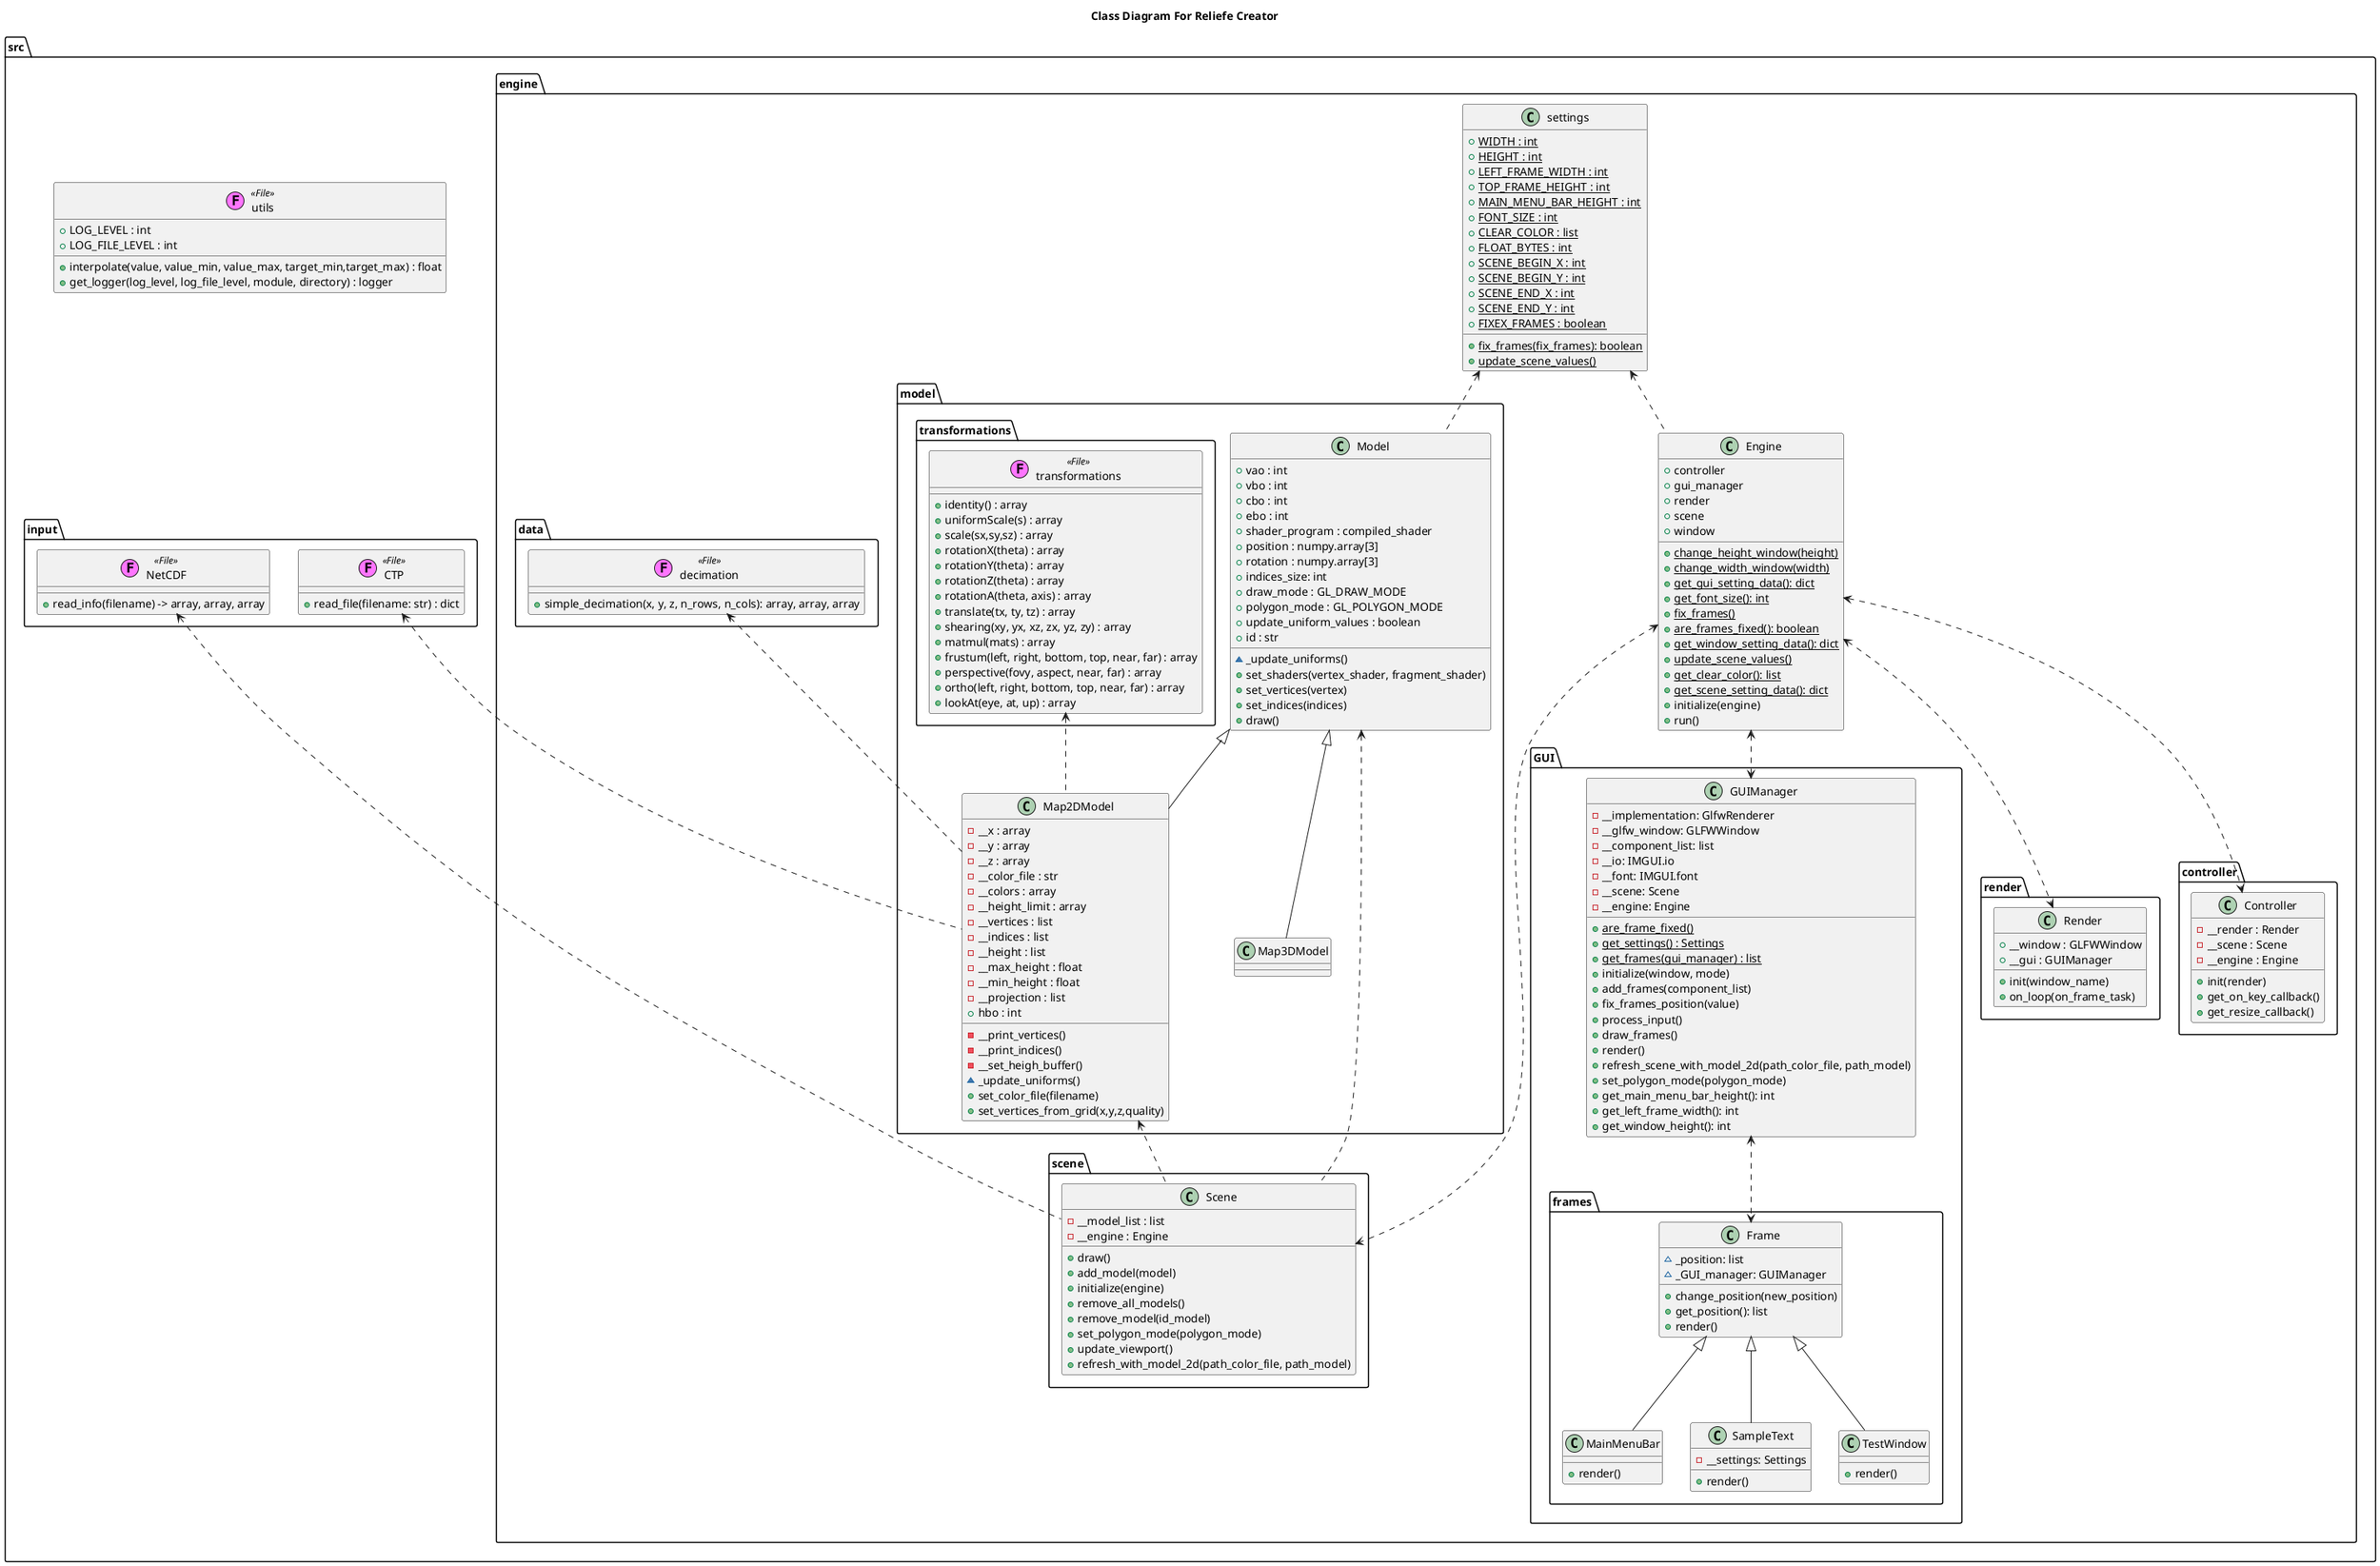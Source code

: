 @startuml

' Variable definition
!$file = "(F,#ff75ff) File"

' Configuration definition
title Class Diagram For Reliefe Creator
set namespaceSeparator .

' Package hierarchy
package src {
    package engine {
        package model {
            package transformations {}
        }
        package render {}
        package data {}
        package controller {}
        package GUI {
            package frames {}
        }
        package scene {}
    }
    package input {}
}


' Classes definition
class src.engine.GUI.GUIManager{
    - __implementation: GlfwRenderer
    - __glfw_window: GLFWWindow
    - __component_list: list
    - __io: IMGUI.io
    - __font: IMGUI.font
    - __scene: Scene
    - __engine: Engine

    {static} + are_frame_fixed()
    {static} + get_settings() : Settings
    {static} + get_frames(gui_manager) : list
    + initialize(window, mode)
    + add_frames(component_list)
    + fix_frames_position(value)
    + process_input()
    + draw_frames()
    + render()
    + refresh_scene_with_model_2d(path_color_file, path_model)
    + set_polygon_mode(polygon_mode)
    + get_main_menu_bar_height(): int
    + get_left_frame_width(): int
    + get_window_height(): int
}

class src.engine.settings  {
    {static} + WIDTH : int
    {static} + HEIGHT : int
    {static} + LEFT_FRAME_WIDTH : int
    {static} + TOP_FRAME_HEIGHT : int
    {static} + MAIN_MENU_BAR_HEIGHT : int
    {static} + FONT_SIZE : int
    {static} + CLEAR_COLOR : list
    {static} + FLOAT_BYTES : int
    {static} + SCENE_BEGIN_X : int
    {static} + SCENE_BEGIN_Y : int
    {static} + SCENE_END_X : int
    {static} + SCENE_END_Y : int
    {static} + FIXEX_FRAMES : boolean
    {static} + fix_frames(fix_frames): boolean
    {static} + update_scene_values()
}

class src.engine.model.transformations.transformations <<$file>> {
    + identity() : array
    + uniformScale(s) : array
    + scale(sx,sy,sz) : array
    + rotationX(theta) : array
    + rotationY(theta) : array
    + rotationZ(theta) : array
    + rotationA(theta, axis) : array
    + translate(tx, ty, tz) : array
    + shearing(xy, yx, xz, zx, yz, zy) : array
    + matmul(mats) : array
    + frustum(left, right, bottom, top, near, far) : array
    + perspective(fovy, aspect, near, far) : array
    + ortho(left, right, bottom, top, near, far) : array
    + lookAt(eye, at, up) : array
}


class src.engine.model.Model {

    + vao : int
    + vbo : int
    + cbo : int
    + ebo : int
    + shader_program : compiled_shader
    + position : numpy.array[3]
    + rotation : numpy.array[3]
    + indices_size: int
    + draw_mode : GL_DRAW_MODE
    + polygon_mode : GL_POLYGON_MODE
    + update_uniform_values : boolean
    + id : str

    ~ _update_uniforms()
    + set_shaders(vertex_shader, fragment_shader)
    + set_vertices(vertex)
    + set_indices(indices)
    + draw()
}

class src.engine.render.Render {
    + __window : GLFWWindow
    + __gui : GUIManager
    + init(window_name)
    + on_loop(on_frame_task)
}

class src.input.NetCDF <<$file>> {
    + read_info(filename) -> array, array, array
}

class src.engine.data.decimation <<$file>>{
    + simple_decimation(x, y, z, n_rows, n_cols): array, array, array
}

class src.utils <<$file>>{
    + LOG_LEVEL : int
    + LOG_FILE_LEVEL : int
    + interpolate(value, value_min, value_max, target_min,target_max) : float
    + get_logger(log_level, log_file_level, module, directory) : logger
}

class src.engine.model.Map2DModel{
    - __x : array
    - __y : array
    - __z : array
    - __color_file : str
    - __colors : array
    - __height_limit : array
    - __vertices : list
    - __indices : list
    - __height : list
    - __max_height : float
    - __min_height : float
    - __projection : list
    + hbo : int

    - __print_vertices()
    - __print_indices()
    - __set_heigh_buffer()
    ~ _update_uniforms()
    + set_color_file(filename)
    + set_vertices_from_grid(x,y,z,quality)

}

class src.input.CTP <<$file>> {
    + read_file(filename: str) : dict
}

class src.engine.model.Map3DModel{

}

'class src.main <<$file>> {
'
'}

class src.engine.GUI.frames.Frame {
    ~ _position: list
    ~ _GUI_manager: GUIManager

    + change_position(new_position)
    + get_position(): list
    + render()
}

class src.engine.GUI.frames.MainMenuBar {
    + render()
}

class src.engine.GUI.frames.SampleText {
    - __settings: Settings
    + render()
}

class src.engine.GUI.frames.TestWindow {
    + render()
}

class src.engine.controller.Controller {
    - __render : Render
    - __scene : Scene
    - __engine : Engine
    + init(render)
    + get_on_key_callback()
    + get_resize_callback()
}

class src.engine.scene.Scene {
    - __model_list : list
    - __engine : Engine
    + draw()
    + add_model(model)
    + initialize(engine)
    + remove_all_models()
    + remove_model(id_model)
    + set_polygon_mode(polygon_mode)
    + update_viewport()
    + refresh_with_model_2d(path_color_file, path_model)
}

class src.engine.Engine {
    + controller
    + gui_manager
    + render
    + scene
    + window
    {static} + change_height_window(height)
    {static} + change_width_window(width)
    {static} + get_gui_setting_data(): dict
    {static} + get_font_size(): int
    {static} + fix_frames()
    {static} + are_frames_fixed(): boolean
    {static} + get_window_setting_data(): dict
    {static} + update_scene_values()
    {static} + get_clear_color(): list
    {static} + get_scene_setting_data(): dict
    + initialize(engine)
    + run()

}

' herency
src.engine.model.Map2DModel -u-|> src.engine.model.Model
src.engine.model.Map3DModel -u-|> src.engine.model.Model

src.engine.GUI.frames.MainMenuBar -u-|> src.engine.GUI.frames.Frame
src.engine.GUI.frames.SampleText -u-|> src.engine.GUI.frames.Frame
src.engine.GUI.frames.TestWindow -u-|> src.engine.GUI.frames.Frame

' uses
src.engine.model.Map2DModel -u.> src.engine.data.decimation
src.engine.model.Map2DModel -u.> src.engine.model.transformations.transformations
src.engine.model.Map2DModel -u.> src.input.CTP

src.engine.model.Model -u.> src.engine.settings

src.engine.Engine <-d.> src.engine.render.Render
src.engine.Engine <-d.> src.engine.GUI.GUIManager
src.engine.Engine <-d.> src.engine.controller.Controller
src.engine.Engine <-d.> src.engine.scene.Scene
src.engine.Engine -u.> src.engine.settings

src.engine.GUI.frames.Frame <-u.> src.engine.GUI.GUIManager

src.engine.scene.Scene -u.> src.engine.model.Map2DModel
src.engine.scene.Scene -u.> src.engine.model.Model
src.engine.scene.Scene -u.> src.input.NetCDF
@enduml